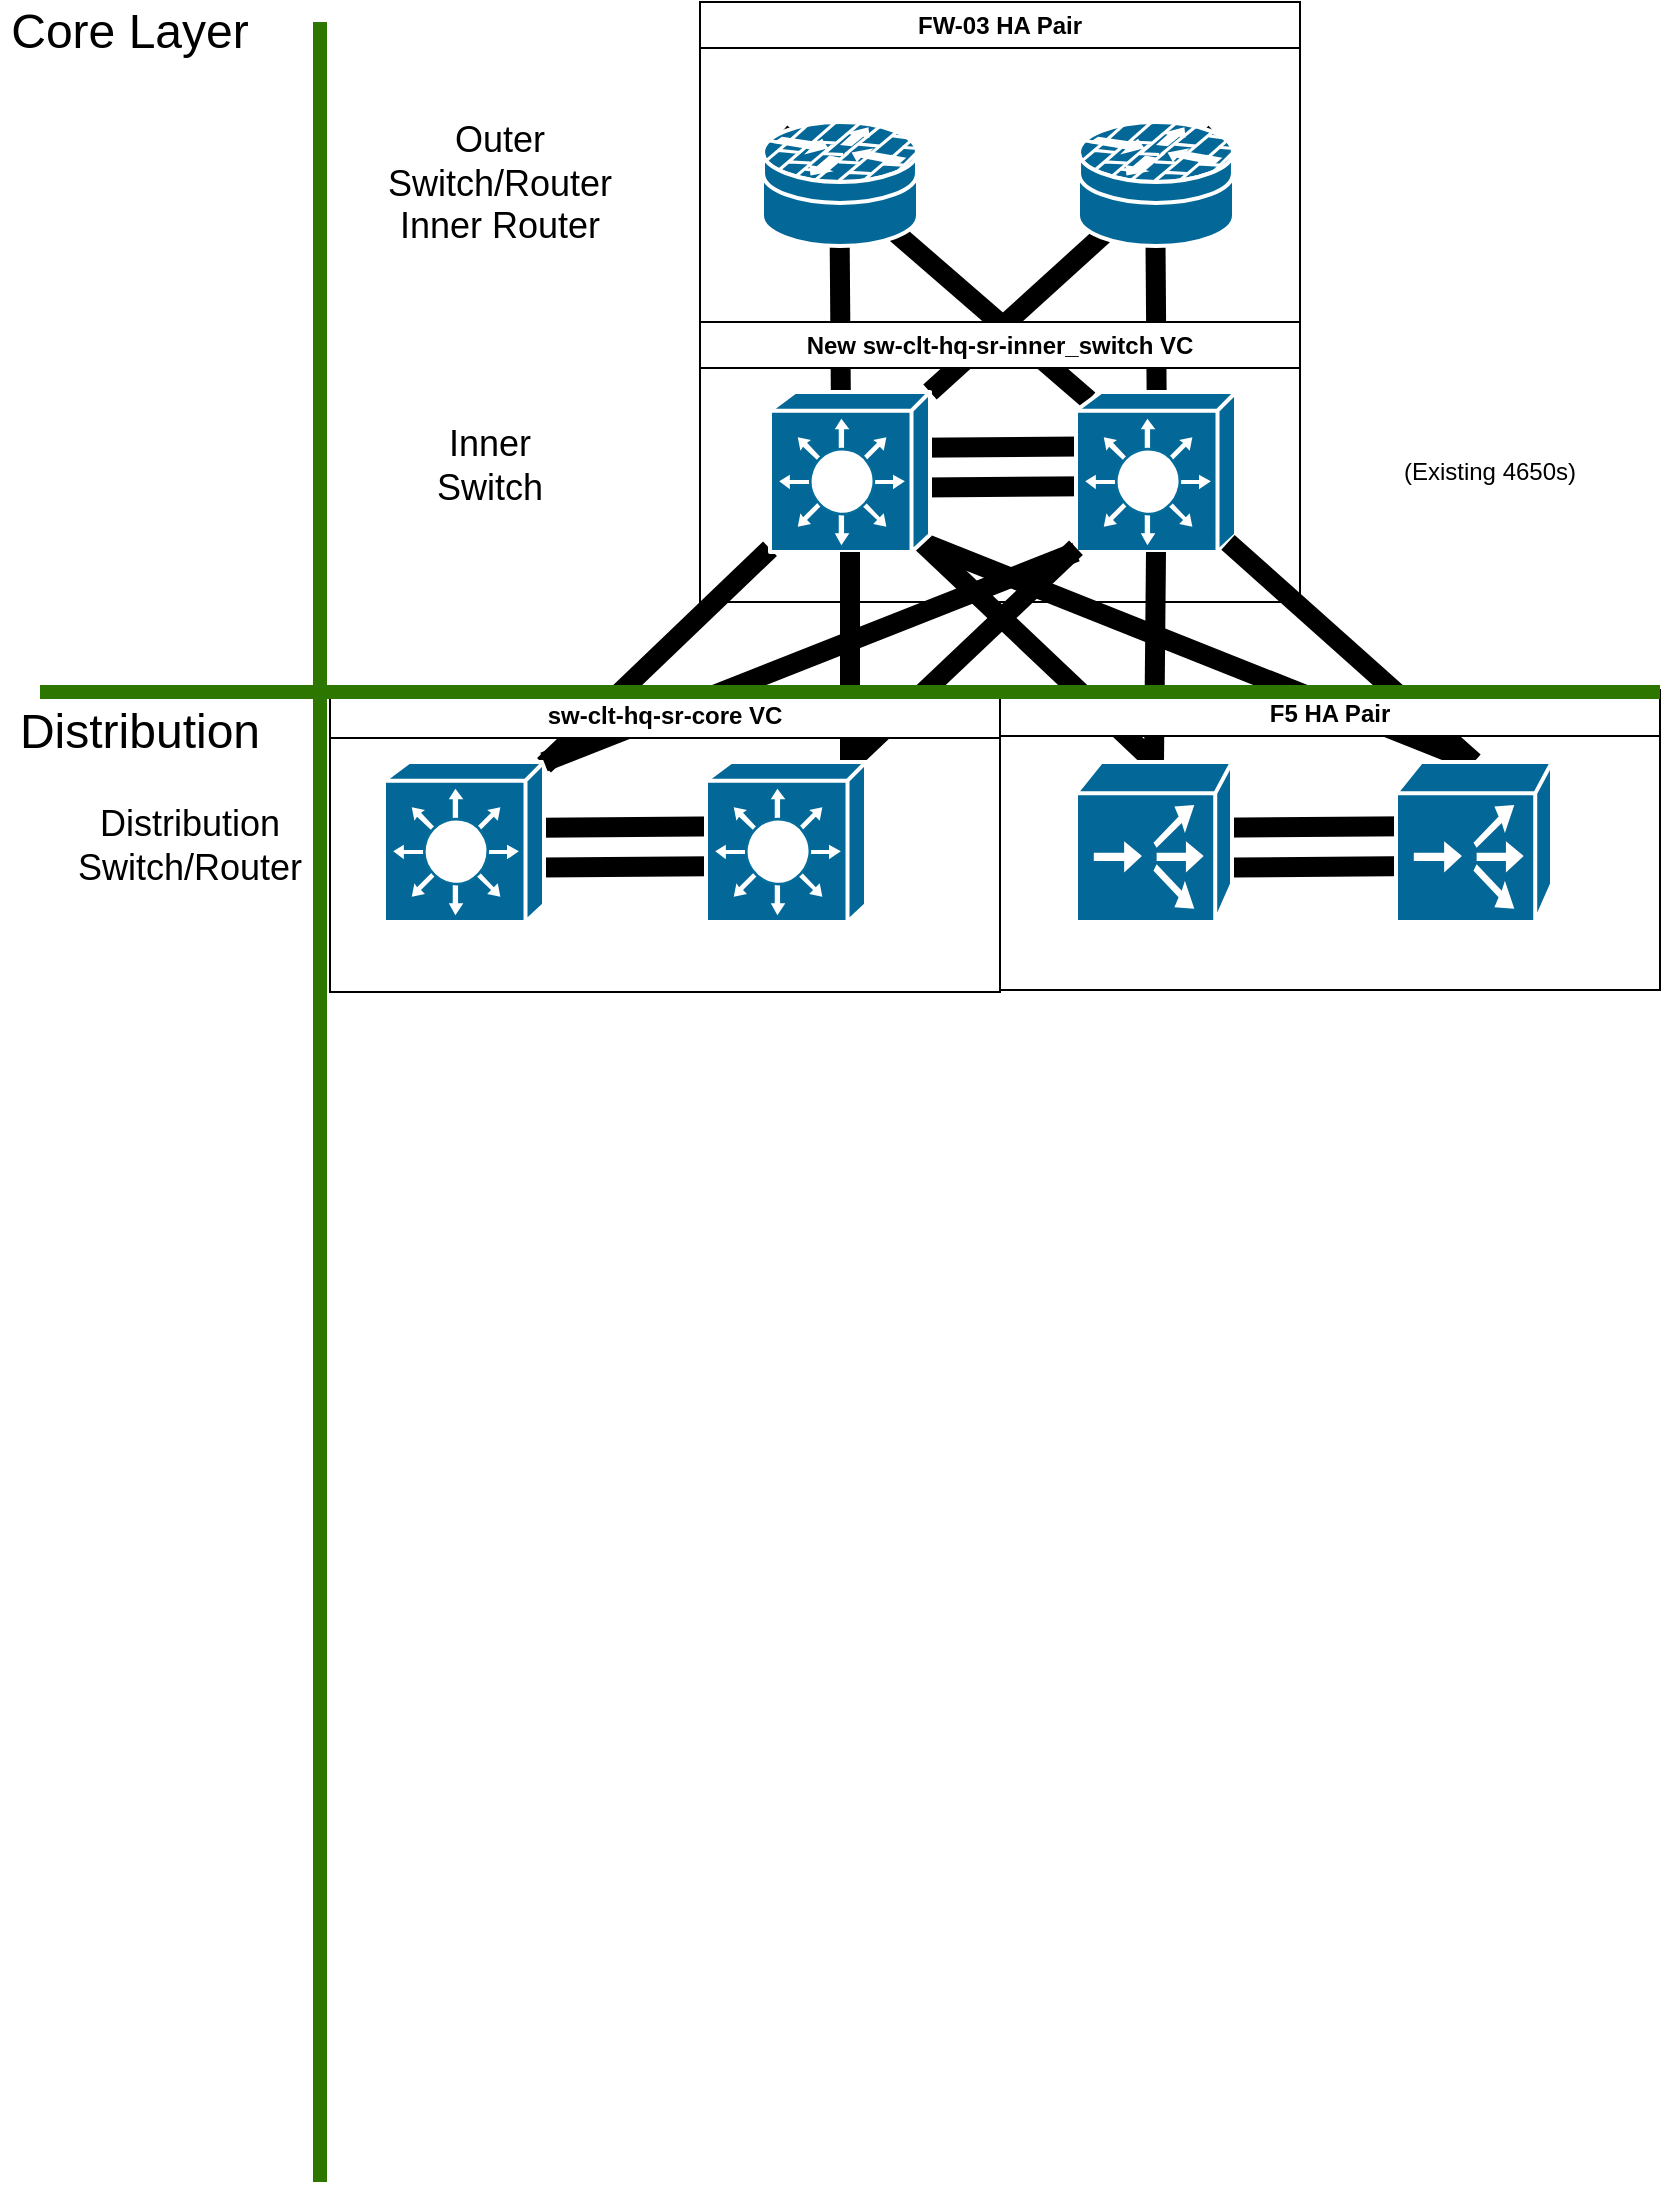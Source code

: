 <mxfile version="28.0.5" pages="2">
  <diagram name="Delta_Solution" id="QQDNLn78gGAncxl4rF0j">
    <mxGraphModel dx="1412" dy="737" grid="1" gridSize="10" guides="1" tooltips="1" connect="1" arrows="1" fold="1" page="1" pageScale="1" pageWidth="850" pageHeight="1100" math="0" shadow="0">
      <root>
        <mxCell id="0" />
        <mxCell id="1" parent="0" />
        <mxCell id="4ue2BC80ouedhr11Rr5F-49" value="" style="endArrow=none;html=1;rounded=0;entryX=0.5;entryY=0;entryDx=0;entryDy=0;entryPerimeter=0;strokeWidth=10;exitX=0.95;exitY=0.94;exitDx=0;exitDy=0;exitPerimeter=0;" parent="1" source="4ue2BC80ouedhr11Rr5F-7" target="4ue2BC80ouedhr11Rr5F-44" edge="1">
          <mxGeometry width="50" height="50" relative="1" as="geometry">
            <mxPoint x="450" y="230" as="sourcePoint" />
            <mxPoint x="590" y="406" as="targetPoint" />
          </mxGeometry>
        </mxCell>
        <mxCell id="4ue2BC80ouedhr11Rr5F-48" value="" style="endArrow=none;html=1;rounded=0;exitX=0.95;exitY=0.94;exitDx=0;exitDy=0;exitPerimeter=0;entryX=0.5;entryY=0;entryDx=0;entryDy=0;entryPerimeter=0;strokeWidth=10;" parent="1" source="4ue2BC80ouedhr11Rr5F-7" target="4ue2BC80ouedhr11Rr5F-42" edge="1">
          <mxGeometry width="50" height="50" relative="1" as="geometry">
            <mxPoint x="440" y="264" as="sourcePoint" />
            <mxPoint x="594" y="397" as="targetPoint" />
          </mxGeometry>
        </mxCell>
        <mxCell id="4ue2BC80ouedhr11Rr5F-36" value="" style="group;rotation=90;" parent="1" vertex="1" connectable="0">
          <mxGeometry x="300" y="350" width="21" height="144" as="geometry" />
        </mxCell>
        <mxCell id="4ue2BC80ouedhr11Rr5F-37" value="" style="endArrow=none;html=1;rounded=0;exitX=0.12;exitY=0.09;exitDx=0;exitDy=0;exitPerimeter=0;entryX=0.08;entryY=0.05;entryDx=0;entryDy=0;entryPerimeter=0;strokeWidth=10;" parent="4ue2BC80ouedhr11Rr5F-36" edge="1">
          <mxGeometry width="50" height="50" relative="1" as="geometry">
            <mxPoint x="72" y="82" as="sourcePoint" />
            <mxPoint x="-61" y="83" as="targetPoint" />
          </mxGeometry>
        </mxCell>
        <mxCell id="4ue2BC80ouedhr11Rr5F-38" value="" style="endArrow=none;html=1;rounded=0;exitX=0.12;exitY=0.09;exitDx=0;exitDy=0;exitPerimeter=0;entryX=0.08;entryY=0.05;entryDx=0;entryDy=0;entryPerimeter=0;strokeWidth=10;" parent="4ue2BC80ouedhr11Rr5F-36" edge="1">
          <mxGeometry width="50" height="50" relative="1" as="geometry">
            <mxPoint x="83" y="62" as="sourcePoint" />
            <mxPoint x="-50" y="63" as="targetPoint" />
          </mxGeometry>
        </mxCell>
        <mxCell id="4ue2BC80ouedhr11Rr5F-27" value="" style="endArrow=none;html=1;rounded=0;strokeWidth=10;" parent="1" source="4ue2BC80ouedhr11Rr5F-7" target="4ue2BC80ouedhr11Rr5F-33" edge="1">
          <mxGeometry width="50" height="50" relative="1" as="geometry">
            <mxPoint x="419.5" y="250" as="sourcePoint" />
            <mxPoint x="230" y="380" as="targetPoint" />
          </mxGeometry>
        </mxCell>
        <mxCell id="4ue2BC80ouedhr11Rr5F-25" value="" style="group;rotation=90;" parent="1" vertex="1" connectable="0">
          <mxGeometry x="490" y="160" width="21" height="144" as="geometry" />
        </mxCell>
        <mxCell id="4ue2BC80ouedhr11Rr5F-23" value="" style="endArrow=none;html=1;rounded=0;exitX=0.12;exitY=0.09;exitDx=0;exitDy=0;exitPerimeter=0;entryX=0.08;entryY=0.05;entryDx=0;entryDy=0;entryPerimeter=0;strokeWidth=10;" parent="4ue2BC80ouedhr11Rr5F-25" edge="1">
          <mxGeometry width="50" height="50" relative="1" as="geometry">
            <mxPoint x="72" y="82" as="sourcePoint" />
            <mxPoint x="-61" y="83" as="targetPoint" />
          </mxGeometry>
        </mxCell>
        <mxCell id="4ue2BC80ouedhr11Rr5F-24" value="" style="endArrow=none;html=1;rounded=0;exitX=0.12;exitY=0.09;exitDx=0;exitDy=0;exitPerimeter=0;entryX=0.08;entryY=0.05;entryDx=0;entryDy=0;entryPerimeter=0;strokeWidth=10;" parent="4ue2BC80ouedhr11Rr5F-25" edge="1">
          <mxGeometry width="50" height="50" relative="1" as="geometry">
            <mxPoint x="83" y="62" as="sourcePoint" />
            <mxPoint x="-50" y="63" as="targetPoint" />
          </mxGeometry>
        </mxCell>
        <mxCell id="4ue2BC80ouedhr11Rr5F-19" value="" style="endArrow=none;html=1;rounded=0;exitX=0.12;exitY=0.09;exitDx=0;exitDy=0;exitPerimeter=0;entryX=0.08;entryY=0.05;entryDx=0;entryDy=0;entryPerimeter=0;strokeWidth=10;" parent="1" source="4ue2BC80ouedhr11Rr5F-1" target="4ue2BC80ouedhr11Rr5F-16" edge="1">
          <mxGeometry width="50" height="50" relative="1" as="geometry">
            <mxPoint x="673" y="140" as="sourcePoint" />
            <mxPoint x="530" y="269" as="targetPoint" />
          </mxGeometry>
        </mxCell>
        <mxCell id="4ue2BC80ouedhr11Rr5F-12" value="" style="endArrow=none;html=1;rounded=0;exitX=0.88;exitY=0.09;exitDx=0;exitDy=0;exitPerimeter=0;entryX=1;entryY=0;entryDx=0;entryDy=0;entryPerimeter=0;strokeWidth=10;" parent="1" source="4ue2BC80ouedhr11Rr5F-11" target="4ue2BC80ouedhr11Rr5F-7" edge="1">
          <mxGeometry width="50" height="50" relative="1" as="geometry">
            <mxPoint x="600" y="180" as="sourcePoint" />
            <mxPoint x="704" y="309" as="targetPoint" />
          </mxGeometry>
        </mxCell>
        <mxCell id="4ue2BC80ouedhr11Rr5F-2" value="" style="endArrow=none;html=1;rounded=0;strokeWidth=7;fillColor=#60a917;strokeColor=#2D7600;" parent="1" edge="1">
          <mxGeometry width="50" height="50" relative="1" as="geometry">
            <mxPoint x="160" y="1090" as="sourcePoint" />
            <mxPoint x="160" y="10" as="targetPoint" />
          </mxGeometry>
        </mxCell>
        <mxCell id="4ue2BC80ouedhr11Rr5F-5" value="&lt;font style=&quot;font-size: 24px;&quot;&gt;Core Layer&lt;/font&gt;" style="text;html=1;align=center;verticalAlign=middle;whiteSpace=wrap;rounded=0;" parent="1" vertex="1">
          <mxGeometry width="130" height="30" as="geometry" />
        </mxCell>
        <mxCell id="4ue2BC80ouedhr11Rr5F-6" value="&lt;font style=&quot;font-size: 24px;&quot;&gt;Distribution&lt;/font&gt;" style="text;html=1;align=center;verticalAlign=middle;whiteSpace=wrap;rounded=0;" parent="1" vertex="1">
          <mxGeometry y="350" width="140" height="30" as="geometry" />
        </mxCell>
        <mxCell id="4ue2BC80ouedhr11Rr5F-8" value="Inner Switch" style="text;html=1;align=center;verticalAlign=middle;whiteSpace=wrap;rounded=0;fontSize=18;" parent="1" vertex="1">
          <mxGeometry x="200" y="195.5" width="90" height="73" as="geometry" />
        </mxCell>
        <mxCell id="4ue2BC80ouedhr11Rr5F-13" value="FW-03 HA Pair" style="swimlane;whiteSpace=wrap;html=1;" parent="1" vertex="1">
          <mxGeometry x="350" width="300" height="160" as="geometry" />
        </mxCell>
        <mxCell id="4ue2BC80ouedhr11Rr5F-17" value="" style="endArrow=none;html=1;rounded=0;exitX=0.12;exitY=0.09;exitDx=0;exitDy=0;exitPerimeter=0;entryX=0.08;entryY=0.05;entryDx=0;entryDy=0;entryPerimeter=0;strokeWidth=10;" parent="4ue2BC80ouedhr11Rr5F-13" edge="1">
          <mxGeometry width="50" height="50" relative="1" as="geometry">
            <mxPoint x="69.5" y="74" as="sourcePoint" />
            <mxPoint x="70.5" y="207" as="targetPoint" />
          </mxGeometry>
        </mxCell>
        <mxCell id="4ue2BC80ouedhr11Rr5F-22" value="" style="endArrow=none;html=1;rounded=0;exitX=0.12;exitY=0.09;exitDx=0;exitDy=0;exitPerimeter=0;entryX=0.08;entryY=0.05;entryDx=0;entryDy=0;entryPerimeter=0;strokeWidth=10;" parent="4ue2BC80ouedhr11Rr5F-13" edge="1">
          <mxGeometry width="50" height="50" relative="1" as="geometry">
            <mxPoint x="227.5" y="87" as="sourcePoint" />
            <mxPoint x="228.5" y="220" as="targetPoint" />
          </mxGeometry>
        </mxCell>
        <mxCell id="4ue2BC80ouedhr11Rr5F-14" value="Outer&lt;div&gt;Switch/Router&lt;/div&gt;&lt;div&gt;Inner Router&lt;/div&gt;" style="text;html=1;align=center;verticalAlign=middle;whiteSpace=wrap;rounded=0;fontSize=18;" parent="1" vertex="1">
          <mxGeometry x="180" y="54" width="140" height="74" as="geometry" />
        </mxCell>
        <mxCell id="4ue2BC80ouedhr11Rr5F-15" value="(Existing 4650s)" style="text;html=1;align=center;verticalAlign=middle;whiteSpace=wrap;rounded=0;" parent="1" vertex="1">
          <mxGeometry x="700" y="220" width="90" height="30" as="geometry" />
        </mxCell>
        <mxCell id="4ue2BC80ouedhr11Rr5F-11" value="" style="shape=mxgraph.cisco.security.router_firewall;sketch=0;html=1;pointerEvents=1;dashed=0;fillColor=#036897;strokeColor=#ffffff;strokeWidth=2;verticalLabelPosition=bottom;verticalAlign=top;align=center;outlineConnect=0;" parent="1" vertex="1">
          <mxGeometry x="539" y="60" width="78" height="62" as="geometry" />
        </mxCell>
        <mxCell id="4ue2BC80ouedhr11Rr5F-26" value="New sw-clt-hq-sr-inner_switch VC" style="swimlane;whiteSpace=wrap;html=1;" parent="1" vertex="1">
          <mxGeometry x="350" y="160" width="300" height="140" as="geometry" />
        </mxCell>
        <mxCell id="4ue2BC80ouedhr11Rr5F-16" value="" style="shape=mxgraph.cisco.switches.layer_3_switch;sketch=0;html=1;pointerEvents=1;dashed=0;fillColor=#036897;strokeColor=#ffffff;strokeWidth=2;verticalLabelPosition=bottom;verticalAlign=top;align=center;outlineConnect=0;" parent="4ue2BC80ouedhr11Rr5F-26" vertex="1">
          <mxGeometry x="188" y="35" width="80" height="80" as="geometry" />
        </mxCell>
        <mxCell id="4ue2BC80ouedhr11Rr5F-1" value="" style="shape=mxgraph.cisco.security.router_firewall;sketch=0;html=1;pointerEvents=1;dashed=0;fillColor=#036897;strokeColor=#ffffff;strokeWidth=2;verticalLabelPosition=bottom;verticalAlign=top;align=center;outlineConnect=0;" parent="1" vertex="1">
          <mxGeometry x="381.0" y="60" width="78" height="62" as="geometry" />
        </mxCell>
        <mxCell id="4ue2BC80ouedhr11Rr5F-7" value="" style="shape=mxgraph.cisco.switches.layer_3_switch;sketch=0;html=1;pointerEvents=1;dashed=0;fillColor=#036897;strokeColor=#ffffff;strokeWidth=2;verticalLabelPosition=bottom;verticalAlign=top;align=center;outlineConnect=0;" parent="1" vertex="1">
          <mxGeometry x="385" y="195" width="80" height="80" as="geometry" />
        </mxCell>
        <mxCell id="4ue2BC80ouedhr11Rr5F-33" value="" style="shape=mxgraph.cisco.switches.layer_3_switch;sketch=0;html=1;pointerEvents=1;dashed=0;fillColor=#036897;strokeColor=#ffffff;strokeWidth=2;verticalLabelPosition=bottom;verticalAlign=top;align=center;outlineConnect=0;" parent="1" vertex="1">
          <mxGeometry x="192" y="380" width="80" height="80" as="geometry" />
        </mxCell>
        <mxCell id="4ue2BC80ouedhr11Rr5F-31" value="" style="endArrow=none;html=1;rounded=0;strokeWidth=10;entryX=1;entryY=0;entryDx=0;entryDy=0;entryPerimeter=0;exitX=0;exitY=1;exitDx=0;exitDy=0;exitPerimeter=0;" parent="1" source="4ue2BC80ouedhr11Rr5F-16" target="4ue2BC80ouedhr11Rr5F-33" edge="1">
          <mxGeometry width="50" height="50" relative="1" as="geometry">
            <mxPoint x="568" y="250" as="sourcePoint" />
            <mxPoint x="425" y="379" as="targetPoint" />
          </mxGeometry>
        </mxCell>
        <mxCell id="4ue2BC80ouedhr11Rr5F-29" value="" style="endArrow=none;html=1;rounded=0;strokeWidth=10;entryX=1;entryY=0;entryDx=0;entryDy=0;entryPerimeter=0;" parent="1" source="4ue2BC80ouedhr11Rr5F-16" edge="1">
          <mxGeometry width="50" height="50" relative="1" as="geometry">
            <mxPoint x="577.5" y="240" as="sourcePoint" />
            <mxPoint x="425" y="380" as="targetPoint" />
          </mxGeometry>
        </mxCell>
        <mxCell id="4ue2BC80ouedhr11Rr5F-28" value="" style="endArrow=none;html=1;rounded=0;strokeWidth=10;entryX=1;entryY=0;entryDx=0;entryDy=0;entryPerimeter=0;" parent="1" source="4ue2BC80ouedhr11Rr5F-7" edge="1">
          <mxGeometry width="50" height="50" relative="1" as="geometry">
            <mxPoint x="420" y="240" as="sourcePoint" />
            <mxPoint x="425" y="380" as="targetPoint" />
          </mxGeometry>
        </mxCell>
        <mxCell id="4ue2BC80ouedhr11Rr5F-34" value="sw-clt-hq-sr-core VC" style="swimlane;whiteSpace=wrap;html=1;" parent="1" vertex="1">
          <mxGeometry x="165" y="345" width="335" height="150" as="geometry" />
        </mxCell>
        <mxCell id="4ue2BC80ouedhr11Rr5F-35" value="" style="shape=mxgraph.cisco.switches.layer_3_switch;sketch=0;html=1;pointerEvents=1;dashed=0;fillColor=#036897;strokeColor=#ffffff;strokeWidth=2;verticalLabelPosition=bottom;verticalAlign=top;align=center;outlineConnect=0;" parent="4ue2BC80ouedhr11Rr5F-34" vertex="1">
          <mxGeometry x="188" y="35" width="80" height="80" as="geometry" />
        </mxCell>
        <mxCell id="4ue2BC80ouedhr11Rr5F-41" value="Distribution&lt;div&gt;Switch/Router&lt;/div&gt;" style="text;html=1;align=center;verticalAlign=middle;whiteSpace=wrap;rounded=0;fontSize=18;" parent="1" vertex="1">
          <mxGeometry x="25" y="397" width="140" height="50" as="geometry" />
        </mxCell>
        <mxCell id="4ue2BC80ouedhr11Rr5F-50" value="" style="endArrow=none;html=1;rounded=0;exitX=0.5;exitY=1;exitDx=0;exitDy=0;exitPerimeter=0;entryX=0.5;entryY=0;entryDx=0;entryDy=0;entryPerimeter=0;strokeWidth=10;" parent="1" source="4ue2BC80ouedhr11Rr5F-16" target="4ue2BC80ouedhr11Rr5F-42" edge="1">
          <mxGeometry width="50" height="50" relative="1" as="geometry">
            <mxPoint x="666" y="264" as="sourcePoint" />
            <mxPoint x="820" y="397" as="targetPoint" />
          </mxGeometry>
        </mxCell>
        <mxCell id="4ue2BC80ouedhr11Rr5F-51" value="" style="endArrow=none;html=1;rounded=0;exitX=0.95;exitY=0.94;exitDx=0;exitDy=0;exitPerimeter=0;entryX=0.5;entryY=0;entryDx=0;entryDy=0;entryPerimeter=0;strokeWidth=10;" parent="1" source="4ue2BC80ouedhr11Rr5F-16" target="4ue2BC80ouedhr11Rr5F-44" edge="1">
          <mxGeometry width="50" height="50" relative="1" as="geometry">
            <mxPoint x="800" y="280" as="sourcePoint" />
            <mxPoint x="800" y="395" as="targetPoint" />
          </mxGeometry>
        </mxCell>
        <mxCell id="4ue2BC80ouedhr11Rr5F-52" value="F5 HA Pair" style="swimlane;whiteSpace=wrap;html=1;" parent="1" vertex="1">
          <mxGeometry x="500" y="344" width="330" height="150" as="geometry" />
        </mxCell>
        <mxCell id="4ue2BC80ouedhr11Rr5F-3" value="" style="endArrow=none;html=1;rounded=0;strokeWidth=7;fillColor=#60a917;strokeColor=#2D7600;" parent="4ue2BC80ouedhr11Rr5F-52" edge="1">
          <mxGeometry width="50" height="50" relative="1" as="geometry">
            <mxPoint x="330" y="1" as="sourcePoint" />
            <mxPoint x="-480" y="1" as="targetPoint" />
          </mxGeometry>
        </mxCell>
        <mxCell id="4ue2BC80ouedhr11Rr5F-45" value="" style="group;rotation=90;" parent="4ue2BC80ouedhr11Rr5F-52" vertex="1" connectable="0">
          <mxGeometry x="139" y="6" width="21" height="144" as="geometry" />
        </mxCell>
        <mxCell id="4ue2BC80ouedhr11Rr5F-46" value="" style="endArrow=none;html=1;rounded=0;exitX=0.12;exitY=0.09;exitDx=0;exitDy=0;exitPerimeter=0;entryX=0.08;entryY=0.05;entryDx=0;entryDy=0;entryPerimeter=0;strokeWidth=10;" parent="4ue2BC80ouedhr11Rr5F-45" edge="1">
          <mxGeometry width="50" height="50" relative="1" as="geometry">
            <mxPoint x="72" y="82" as="sourcePoint" />
            <mxPoint x="-61" y="83" as="targetPoint" />
          </mxGeometry>
        </mxCell>
        <mxCell id="4ue2BC80ouedhr11Rr5F-47" value="" style="endArrow=none;html=1;rounded=0;exitX=0.12;exitY=0.09;exitDx=0;exitDy=0;exitPerimeter=0;entryX=0.08;entryY=0.05;entryDx=0;entryDy=0;entryPerimeter=0;strokeWidth=10;" parent="4ue2BC80ouedhr11Rr5F-45" edge="1">
          <mxGeometry width="50" height="50" relative="1" as="geometry">
            <mxPoint x="83" y="62" as="sourcePoint" />
            <mxPoint x="-50" y="63" as="targetPoint" />
          </mxGeometry>
        </mxCell>
        <mxCell id="4ue2BC80ouedhr11Rr5F-42" value="" style="shape=mxgraph.cisco.directors.localdirector;sketch=0;html=1;pointerEvents=1;dashed=0;fillColor=#036897;strokeColor=#ffffff;strokeWidth=2;verticalLabelPosition=bottom;verticalAlign=top;align=center;outlineConnect=0;" parent="4ue2BC80ouedhr11Rr5F-52" vertex="1">
          <mxGeometry x="38" y="36" width="78" height="80" as="geometry" />
        </mxCell>
        <mxCell id="4ue2BC80ouedhr11Rr5F-44" value="" style="shape=mxgraph.cisco.directors.localdirector;sketch=0;html=1;pointerEvents=1;dashed=0;fillColor=#036897;strokeColor=#ffffff;strokeWidth=2;verticalLabelPosition=bottom;verticalAlign=top;align=center;outlineConnect=0;" parent="4ue2BC80ouedhr11Rr5F-52" vertex="1">
          <mxGeometry x="198" y="36" width="78" height="80" as="geometry" />
        </mxCell>
      </root>
    </mxGraphModel>
  </diagram>
  <diagram name="As-Is_Solution" id="eIDicgro9_IDHQMC9rq8">
    <mxGraphModel dx="1412" dy="737" grid="1" gridSize="10" guides="1" tooltips="1" connect="1" arrows="1" fold="1" page="1" pageScale="1" pageWidth="850" pageHeight="1100" math="0" shadow="0">
      <root>
        <mxCell id="L_OJbFoP-06sH7rR3lMy-0" />
        <mxCell id="L_OJbFoP-06sH7rR3lMy-1" parent="L_OJbFoP-06sH7rR3lMy-0" />
        <mxCell id="Fe4KNFHAGwLALpF8VmUj-2" value="" style="endArrow=none;html=1;rounded=0;exitX=0.12;exitY=0.91;exitDx=0;exitDy=0;exitPerimeter=0;strokeWidth=10;entryX=1;entryY=0;entryDx=0;entryDy=0;entryPerimeter=0;" edge="1" parent="L_OJbFoP-06sH7rR3lMy-1" source="L_OJbFoP-06sH7rR3lMy-22" target="L_OJbFoP-06sH7rR3lMy-27">
          <mxGeometry width="50" height="50" relative="1" as="geometry">
            <mxPoint x="713" y="100" as="sourcePoint" />
            <mxPoint x="570" y="229" as="targetPoint" />
          </mxGeometry>
        </mxCell>
        <mxCell id="Fe4KNFHAGwLALpF8VmUj-3" value="" style="endArrow=none;html=1;rounded=0;exitX=0.88;exitY=0.91;exitDx=0;exitDy=0;exitPerimeter=0;strokeWidth=10;entryX=0.08;entryY=0.05;entryDx=0;entryDy=0;entryPerimeter=0;" edge="1" parent="L_OJbFoP-06sH7rR3lMy-1" source="L_OJbFoP-06sH7rR3lMy-25" target="XCav5Kh4dQLnNipD5oUT-0">
          <mxGeometry width="50" height="50" relative="1" as="geometry">
            <mxPoint x="583" y="300" as="sourcePoint" />
            <mxPoint x="500" y="544" as="targetPoint" />
          </mxGeometry>
        </mxCell>
        <mxCell id="Fe4KNFHAGwLALpF8VmUj-1" value="" style="endArrow=none;html=1;rounded=0;exitX=0.12;exitY=0.09;exitDx=0;exitDy=0;exitPerimeter=0;entryX=0.08;entryY=0.05;entryDx=0;entryDy=0;entryPerimeter=0;strokeWidth=10;" edge="1" parent="L_OJbFoP-06sH7rR3lMy-1">
          <mxGeometry width="50" height="50" relative="1" as="geometry">
            <mxPoint x="600" y="100" as="sourcePoint" />
            <mxPoint x="601" y="233" as="targetPoint" />
          </mxGeometry>
        </mxCell>
        <mxCell id="XCav5Kh4dQLnNipD5oUT-7" value="" style="endArrow=none;html=1;rounded=0;strokeWidth=10;entryX=0.5;entryY=0;entryDx=0;entryDy=0;entryPerimeter=0;exitX=0.95;exitY=0.94;exitDx=0;exitDy=0;exitPerimeter=0;" edge="1" parent="L_OJbFoP-06sH7rR3lMy-1" source="L_OJbFoP-06sH7rR3lMy-27" target="L_OJbFoP-06sH7rR3lMy-42">
          <mxGeometry width="50" height="50" relative="1" as="geometry">
            <mxPoint x="590" y="580" as="sourcePoint" />
            <mxPoint x="600" y="664" as="targetPoint" />
          </mxGeometry>
        </mxCell>
        <mxCell id="XCav5Kh4dQLnNipD5oUT-6" value="" style="endArrow=none;html=1;rounded=0;strokeWidth=10;entryX=0.5;entryY=0;entryDx=0;entryDy=0;entryPerimeter=0;exitX=0.5;exitY=1;exitDx=0;exitDy=0;exitPerimeter=0;" edge="1" parent="L_OJbFoP-06sH7rR3lMy-1" source="XCav5Kh4dQLnNipD5oUT-0" target="L_OJbFoP-06sH7rR3lMy-42">
          <mxGeometry width="50" height="50" relative="1" as="geometry">
            <mxPoint x="550" y="490" as="sourcePoint" />
            <mxPoint x="552" y="576" as="targetPoint" />
          </mxGeometry>
        </mxCell>
        <mxCell id="XCav5Kh4dQLnNipD5oUT-5" value="" style="endArrow=none;html=1;rounded=0;strokeWidth=10;entryX=0.5;entryY=0;entryDx=0;entryDy=0;entryPerimeter=0;exitX=0;exitY=1;exitDx=0;exitDy=0;exitPerimeter=0;" edge="1" parent="L_OJbFoP-06sH7rR3lMy-1" source="XCav5Kh4dQLnNipD5oUT-0" target="L_OJbFoP-06sH7rR3lMy-41">
          <mxGeometry width="50" height="50" relative="1" as="geometry">
            <mxPoint x="420" y="450" as="sourcePoint" />
            <mxPoint x="422" y="536" as="targetPoint" />
          </mxGeometry>
        </mxCell>
        <mxCell id="XCav5Kh4dQLnNipD5oUT-4" value="" style="endArrow=none;html=1;rounded=0;strokeWidth=10;entryX=0.5;entryY=0;entryDx=0;entryDy=0;entryPerimeter=0;exitX=0.5;exitY=1;exitDx=0;exitDy=0;exitPerimeter=0;" edge="1" parent="L_OJbFoP-06sH7rR3lMy-1" source="L_OJbFoP-06sH7rR3lMy-27" target="L_OJbFoP-06sH7rR3lMy-41">
          <mxGeometry width="50" height="50" relative="1" as="geometry">
            <mxPoint x="320" y="470" as="sourcePoint" />
            <mxPoint x="320" y="555" as="targetPoint" />
          </mxGeometry>
        </mxCell>
        <mxCell id="L_OJbFoP-06sH7rR3lMy-7" value="" style="endArrow=none;html=1;rounded=0;strokeWidth=10;" edge="1" parent="L_OJbFoP-06sH7rR3lMy-1" source="L_OJbFoP-06sH7rR3lMy-26" target="L_OJbFoP-06sH7rR3lMy-27">
          <mxGeometry width="50" height="50" relative="1" as="geometry">
            <mxPoint x="419.5" y="250" as="sourcePoint" />
            <mxPoint x="230" y="380" as="targetPoint" />
          </mxGeometry>
        </mxCell>
        <mxCell id="L_OJbFoP-06sH7rR3lMy-8" value="" style="group;rotation=90;" vertex="1" connectable="0" parent="L_OJbFoP-06sH7rR3lMy-1">
          <mxGeometry x="490" y="160" width="21" height="144" as="geometry" />
        </mxCell>
        <mxCell id="L_OJbFoP-06sH7rR3lMy-9" value="" style="endArrow=none;html=1;rounded=0;exitX=0.12;exitY=0.09;exitDx=0;exitDy=0;exitPerimeter=0;entryX=0.08;entryY=0.05;entryDx=0;entryDy=0;entryPerimeter=0;strokeWidth=10;" edge="1" parent="L_OJbFoP-06sH7rR3lMy-8">
          <mxGeometry width="50" height="50" relative="1" as="geometry">
            <mxPoint x="72" y="82" as="sourcePoint" />
            <mxPoint x="-61" y="83" as="targetPoint" />
          </mxGeometry>
        </mxCell>
        <mxCell id="L_OJbFoP-06sH7rR3lMy-10" value="" style="endArrow=none;html=1;rounded=0;exitX=0.12;exitY=0.09;exitDx=0;exitDy=0;exitPerimeter=0;entryX=0.08;entryY=0.05;entryDx=0;entryDy=0;entryPerimeter=0;strokeWidth=10;" edge="1" parent="L_OJbFoP-06sH7rR3lMy-8">
          <mxGeometry width="50" height="50" relative="1" as="geometry">
            <mxPoint x="83" y="62" as="sourcePoint" />
            <mxPoint x="-50" y="63" as="targetPoint" />
          </mxGeometry>
        </mxCell>
        <mxCell id="L_OJbFoP-06sH7rR3lMy-11" value="" style="endArrow=none;html=1;rounded=0;exitX=0.12;exitY=0.09;exitDx=0;exitDy=0;exitPerimeter=0;entryX=0.08;entryY=0.05;entryDx=0;entryDy=0;entryPerimeter=0;strokeWidth=10;" edge="1" parent="L_OJbFoP-06sH7rR3lMy-1" source="L_OJbFoP-06sH7rR3lMy-25" target="L_OJbFoP-06sH7rR3lMy-24">
          <mxGeometry width="50" height="50" relative="1" as="geometry">
            <mxPoint x="673" y="140" as="sourcePoint" />
            <mxPoint x="530" y="269" as="targetPoint" />
          </mxGeometry>
        </mxCell>
        <mxCell id="L_OJbFoP-06sH7rR3lMy-12" value="" style="endArrow=none;html=1;rounded=0;exitX=0.88;exitY=0.09;exitDx=0;exitDy=0;exitPerimeter=0;entryX=1;entryY=0;entryDx=0;entryDy=0;entryPerimeter=0;strokeWidth=10;" edge="1" parent="L_OJbFoP-06sH7rR3lMy-1" source="L_OJbFoP-06sH7rR3lMy-22" target="L_OJbFoP-06sH7rR3lMy-26">
          <mxGeometry width="50" height="50" relative="1" as="geometry">
            <mxPoint x="600" y="180" as="sourcePoint" />
            <mxPoint x="704" y="309" as="targetPoint" />
          </mxGeometry>
        </mxCell>
        <mxCell id="L_OJbFoP-06sH7rR3lMy-13" value="" style="endArrow=none;html=1;rounded=0;strokeWidth=7;fillColor=#60a917;strokeColor=#2D7600;" edge="1" parent="L_OJbFoP-06sH7rR3lMy-1">
          <mxGeometry width="50" height="50" relative="1" as="geometry">
            <mxPoint x="205" y="1090" as="sourcePoint" />
            <mxPoint x="205" y="10" as="targetPoint" />
          </mxGeometry>
        </mxCell>
        <mxCell id="L_OJbFoP-06sH7rR3lMy-14" value="&lt;font style=&quot;font-size: 24px;&quot;&gt;Collapsed Core/Distribution&lt;/font&gt;" style="text;html=1;align=center;verticalAlign=middle;whiteSpace=wrap;rounded=0;" vertex="1" parent="L_OJbFoP-06sH7rR3lMy-1">
          <mxGeometry y="170" width="205" height="70" as="geometry" />
        </mxCell>
        <mxCell id="L_OJbFoP-06sH7rR3lMy-16" value="Inner Switch" style="text;html=1;align=center;verticalAlign=middle;whiteSpace=wrap;rounded=0;fontSize=18;" vertex="1" parent="L_OJbFoP-06sH7rR3lMy-1">
          <mxGeometry x="217.5" y="275" width="120" height="73" as="geometry" />
        </mxCell>
        <mxCell id="L_OJbFoP-06sH7rR3lMy-17" value="FW-03 HA Pair" style="swimlane;whiteSpace=wrap;html=1;" vertex="1" parent="L_OJbFoP-06sH7rR3lMy-1">
          <mxGeometry x="350" width="300" height="160" as="geometry" />
        </mxCell>
        <mxCell id="L_OJbFoP-06sH7rR3lMy-18" value="" style="endArrow=none;html=1;rounded=0;exitX=0.12;exitY=0.09;exitDx=0;exitDy=0;exitPerimeter=0;entryX=0.08;entryY=0.05;entryDx=0;entryDy=0;entryPerimeter=0;strokeWidth=10;" edge="1" parent="L_OJbFoP-06sH7rR3lMy-17">
          <mxGeometry width="50" height="50" relative="1" as="geometry">
            <mxPoint x="69.5" y="74" as="sourcePoint" />
            <mxPoint x="70.5" y="207" as="targetPoint" />
          </mxGeometry>
        </mxCell>
        <mxCell id="L_OJbFoP-06sH7rR3lMy-19" value="" style="endArrow=none;html=1;rounded=0;exitX=0.12;exitY=0.09;exitDx=0;exitDy=0;exitPerimeter=0;entryX=0.08;entryY=0.05;entryDx=0;entryDy=0;entryPerimeter=0;strokeWidth=10;" edge="1" parent="L_OJbFoP-06sH7rR3lMy-17">
          <mxGeometry width="50" height="50" relative="1" as="geometry">
            <mxPoint x="227.5" y="87" as="sourcePoint" />
            <mxPoint x="228.5" y="220" as="targetPoint" />
          </mxGeometry>
        </mxCell>
        <mxCell id="Fe4KNFHAGwLALpF8VmUj-0" value="" style="endArrow=none;html=1;rounded=0;exitX=0.12;exitY=0.09;exitDx=0;exitDy=0;exitPerimeter=0;entryX=0.08;entryY=0.05;entryDx=0;entryDy=0;entryPerimeter=0;strokeWidth=10;" edge="1" parent="L_OJbFoP-06sH7rR3lMy-17">
          <mxGeometry width="50" height="50" relative="1" as="geometry">
            <mxPoint x="50" y="90" as="sourcePoint" />
            <mxPoint x="51" y="223" as="targetPoint" />
          </mxGeometry>
        </mxCell>
        <mxCell id="L_OJbFoP-06sH7rR3lMy-20" value="Outer&lt;div&gt;Switch/Router&lt;/div&gt;&lt;div&gt;Inner Router&lt;/div&gt;" style="text;html=1;align=center;verticalAlign=middle;whiteSpace=wrap;rounded=0;fontSize=18;" vertex="1" parent="L_OJbFoP-06sH7rR3lMy-1">
          <mxGeometry x="205" y="54" width="140" height="74" as="geometry" />
        </mxCell>
        <mxCell id="L_OJbFoP-06sH7rR3lMy-21" value="(2x Additional 4650s)" style="text;html=1;align=center;verticalAlign=middle;whiteSpace=wrap;rounded=0;" vertex="1" parent="L_OJbFoP-06sH7rR3lMy-1">
          <mxGeometry x="700" y="290" width="90" height="30" as="geometry" />
        </mxCell>
        <mxCell id="L_OJbFoP-06sH7rR3lMy-22" value="" style="shape=mxgraph.cisco.security.router_firewall;sketch=0;html=1;pointerEvents=1;dashed=0;fillColor=#036897;strokeColor=#ffffff;strokeWidth=2;verticalLabelPosition=bottom;verticalAlign=top;align=center;outlineConnect=0;" vertex="1" parent="L_OJbFoP-06sH7rR3lMy-1">
          <mxGeometry x="539" y="60" width="78" height="62" as="geometry" />
        </mxCell>
        <mxCell id="L_OJbFoP-06sH7rR3lMy-23" value="sw-clt-hq-sr-core VC" style="swimlane;whiteSpace=wrap;html=1;" vertex="1" parent="L_OJbFoP-06sH7rR3lMy-1">
          <mxGeometry x="350" y="160" width="300" height="310" as="geometry" />
        </mxCell>
        <mxCell id="XCav5Kh4dQLnNipD5oUT-3" value="" style="endArrow=none;html=1;rounded=0;strokeWidth=10;" edge="1" parent="L_OJbFoP-06sH7rR3lMy-23">
          <mxGeometry width="50" height="50" relative="1" as="geometry">
            <mxPoint x="200.5" y="100" as="sourcePoint" />
            <mxPoint x="200" y="215" as="targetPoint" />
          </mxGeometry>
        </mxCell>
        <mxCell id="L_OJbFoP-06sH7rR3lMy-24" value="" style="shape=mxgraph.cisco.switches.layer_3_switch;sketch=0;html=1;pointerEvents=1;dashed=0;fillColor=#036897;strokeColor=#ffffff;strokeWidth=2;verticalLabelPosition=bottom;verticalAlign=top;align=center;outlineConnect=0;" vertex="1" parent="L_OJbFoP-06sH7rR3lMy-23">
          <mxGeometry x="188" y="35" width="80" height="80" as="geometry" />
        </mxCell>
        <mxCell id="XCav5Kh4dQLnNipD5oUT-2" value="" style="endArrow=none;html=1;rounded=0;strokeWidth=10;" edge="1" parent="L_OJbFoP-06sH7rR3lMy-23">
          <mxGeometry width="50" height="50" relative="1" as="geometry">
            <mxPoint x="100" y="117" as="sourcePoint" />
            <mxPoint x="100" y="202" as="targetPoint" />
          </mxGeometry>
        </mxCell>
        <mxCell id="L_OJbFoP-06sH7rR3lMy-25" value="" style="shape=mxgraph.cisco.security.router_firewall;sketch=0;html=1;pointerEvents=1;dashed=0;fillColor=#036897;strokeColor=#ffffff;strokeWidth=2;verticalLabelPosition=bottom;verticalAlign=top;align=center;outlineConnect=0;" vertex="1" parent="L_OJbFoP-06sH7rR3lMy-1">
          <mxGeometry x="381.0" y="60" width="78" height="62" as="geometry" />
        </mxCell>
        <mxCell id="L_OJbFoP-06sH7rR3lMy-26" value="" style="shape=mxgraph.cisco.switches.layer_3_switch;sketch=0;html=1;pointerEvents=1;dashed=0;fillColor=#036897;strokeColor=#ffffff;strokeWidth=2;verticalLabelPosition=bottom;verticalAlign=top;align=center;outlineConnect=0;" vertex="1" parent="L_OJbFoP-06sH7rR3lMy-1">
          <mxGeometry x="385" y="195" width="80" height="80" as="geometry" />
        </mxCell>
        <mxCell id="L_OJbFoP-06sH7rR3lMy-29" value="" style="endArrow=none;html=1;rounded=0;strokeWidth=10;entryX=0.5;entryY=0;entryDx=0;entryDy=0;entryPerimeter=0;" edge="1" parent="L_OJbFoP-06sH7rR3lMy-1" source="L_OJbFoP-06sH7rR3lMy-24" target="XCav5Kh4dQLnNipD5oUT-0">
          <mxGeometry width="50" height="50" relative="1" as="geometry">
            <mxPoint x="577.5" y="240" as="sourcePoint" />
            <mxPoint x="425" y="380" as="targetPoint" />
          </mxGeometry>
        </mxCell>
        <mxCell id="L_OJbFoP-06sH7rR3lMy-33" value="Distribution&lt;div&gt;Switch/Router&lt;/div&gt;" style="text;html=1;align=center;verticalAlign=middle;whiteSpace=wrap;rounded=0;fontSize=18;" vertex="1" parent="L_OJbFoP-06sH7rR3lMy-1">
          <mxGeometry x="210" y="340" width="135" height="50" as="geometry" />
        </mxCell>
        <mxCell id="L_OJbFoP-06sH7rR3lMy-36" value="F5 HA Pair" style="swimlane;whiteSpace=wrap;html=1;" vertex="1" parent="L_OJbFoP-06sH7rR3lMy-1">
          <mxGeometry x="350.5" y="490" width="300" height="150" as="geometry" />
        </mxCell>
        <mxCell id="L_OJbFoP-06sH7rR3lMy-38" value="" style="group;rotation=90;" vertex="1" connectable="0" parent="L_OJbFoP-06sH7rR3lMy-36">
          <mxGeometry x="132" y="6" width="21" height="144" as="geometry" />
        </mxCell>
        <mxCell id="L_OJbFoP-06sH7rR3lMy-39" value="" style="endArrow=none;html=1;rounded=0;exitX=0.12;exitY=0.09;exitDx=0;exitDy=0;exitPerimeter=0;entryX=0.08;entryY=0.05;entryDx=0;entryDy=0;entryPerimeter=0;strokeWidth=10;" edge="1" parent="L_OJbFoP-06sH7rR3lMy-38">
          <mxGeometry width="50" height="50" relative="1" as="geometry">
            <mxPoint x="72" y="82" as="sourcePoint" />
            <mxPoint x="-61" y="83" as="targetPoint" />
          </mxGeometry>
        </mxCell>
        <mxCell id="L_OJbFoP-06sH7rR3lMy-40" value="" style="endArrow=none;html=1;rounded=0;exitX=0.12;exitY=0.09;exitDx=0;exitDy=0;exitPerimeter=0;entryX=0.08;entryY=0.05;entryDx=0;entryDy=0;entryPerimeter=0;strokeWidth=10;" edge="1" parent="L_OJbFoP-06sH7rR3lMy-38">
          <mxGeometry width="50" height="50" relative="1" as="geometry">
            <mxPoint x="83" y="62" as="sourcePoint" />
            <mxPoint x="-50" y="63" as="targetPoint" />
          </mxGeometry>
        </mxCell>
        <mxCell id="L_OJbFoP-06sH7rR3lMy-41" value="" style="shape=mxgraph.cisco.directors.localdirector;sketch=0;html=1;pointerEvents=1;dashed=0;fillColor=#036897;strokeColor=#ffffff;strokeWidth=2;verticalLabelPosition=bottom;verticalAlign=top;align=center;outlineConnect=0;" vertex="1" parent="L_OJbFoP-06sH7rR3lMy-36">
          <mxGeometry x="37" y="35" width="78" height="80" as="geometry" />
        </mxCell>
        <mxCell id="L_OJbFoP-06sH7rR3lMy-42" value="" style="shape=mxgraph.cisco.directors.localdirector;sketch=0;html=1;pointerEvents=1;dashed=0;fillColor=#036897;strokeColor=#ffffff;strokeWidth=2;verticalLabelPosition=bottom;verticalAlign=top;align=center;outlineConnect=0;" vertex="1" parent="L_OJbFoP-06sH7rR3lMy-36">
          <mxGeometry x="187" y="35" width="78" height="80" as="geometry" />
        </mxCell>
        <mxCell id="L_OJbFoP-06sH7rR3lMy-4" value="" style="group;rotation=90;" vertex="1" connectable="0" parent="L_OJbFoP-06sH7rR3lMy-1">
          <mxGeometry x="493" y="330" width="21" height="144" as="geometry" />
        </mxCell>
        <mxCell id="L_OJbFoP-06sH7rR3lMy-5" value="" style="endArrow=none;html=1;rounded=0;exitX=0.12;exitY=0.09;exitDx=0;exitDy=0;exitPerimeter=0;entryX=0.08;entryY=0.05;entryDx=0;entryDy=0;entryPerimeter=0;strokeWidth=10;" edge="1" parent="L_OJbFoP-06sH7rR3lMy-4">
          <mxGeometry width="50" height="50" relative="1" as="geometry">
            <mxPoint x="72" y="82" as="sourcePoint" />
            <mxPoint x="-61" y="83" as="targetPoint" />
          </mxGeometry>
        </mxCell>
        <mxCell id="L_OJbFoP-06sH7rR3lMy-6" value="" style="endArrow=none;html=1;rounded=0;exitX=0.12;exitY=0.09;exitDx=0;exitDy=0;exitPerimeter=0;entryX=0.08;entryY=0.05;entryDx=0;entryDy=0;entryPerimeter=0;strokeWidth=10;" edge="1" parent="L_OJbFoP-06sH7rR3lMy-4">
          <mxGeometry width="50" height="50" relative="1" as="geometry">
            <mxPoint x="83" y="62" as="sourcePoint" />
            <mxPoint x="-50" y="63" as="targetPoint" />
          </mxGeometry>
        </mxCell>
        <mxCell id="L_OJbFoP-06sH7rR3lMy-27" value="" style="shape=mxgraph.cisco.switches.layer_3_switch;sketch=0;html=1;pointerEvents=1;dashed=0;fillColor=#036897;strokeColor=#ffffff;strokeWidth=2;verticalLabelPosition=bottom;verticalAlign=top;align=center;outlineConnect=0;" vertex="1" parent="L_OJbFoP-06sH7rR3lMy-1">
          <mxGeometry x="385" y="360" width="80" height="80" as="geometry" />
        </mxCell>
        <mxCell id="XCav5Kh4dQLnNipD5oUT-0" value="" style="shape=mxgraph.cisco.switches.layer_3_switch;sketch=0;html=1;pointerEvents=1;dashed=0;fillColor=#036897;strokeColor=#ffffff;strokeWidth=2;verticalLabelPosition=bottom;verticalAlign=top;align=center;outlineConnect=0;" vertex="1" parent="L_OJbFoP-06sH7rR3lMy-1">
          <mxGeometry x="537" y="362" width="80" height="80" as="geometry" />
        </mxCell>
        <mxCell id="L_OJbFoP-06sH7rR3lMy-37" value="" style="endArrow=none;html=1;rounded=0;strokeWidth=7;fillColor=#60a917;strokeColor=#2D7600;" edge="1" parent="L_OJbFoP-06sH7rR3lMy-1">
          <mxGeometry width="50" height="50" relative="1" as="geometry">
            <mxPoint x="840" y="480" as="sourcePoint" />
            <mxPoint x="30" y="480" as="targetPoint" />
          </mxGeometry>
        </mxCell>
      </root>
    </mxGraphModel>
  </diagram>
</mxfile>
